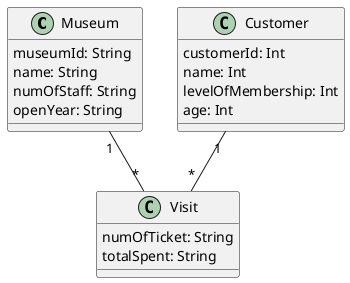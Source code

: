 @startuml "MuseumVisit"


class Museum{
  museumId: String
  name: String
  numOfStaff: String
  openYear: String
}

class Customer{
  customerId: Int
  name: Int
  levelOfMembership: Int
  age: Int
}

class Visit{
  numOfTicket: String
  totalSpent: String
}



Museum "1" -- "*" Visit

Customer "1" -- "*" Visit


@enduml